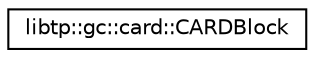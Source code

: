 digraph "Graphical Class Hierarchy"
{
 // LATEX_PDF_SIZE
  edge [fontname="Helvetica",fontsize="10",labelfontname="Helvetica",labelfontsize="10"];
  node [fontname="Helvetica",fontsize="10",shape=record];
  rankdir="LR";
  Node0 [label="libtp::gc::card::CARDBlock",height=0.2,width=0.4,color="black", fillcolor="white", style="filled",URL="$d9/db5/structlibtp_1_1gc_1_1card_1_1CARDBlock.html",tooltip=" "];
}
